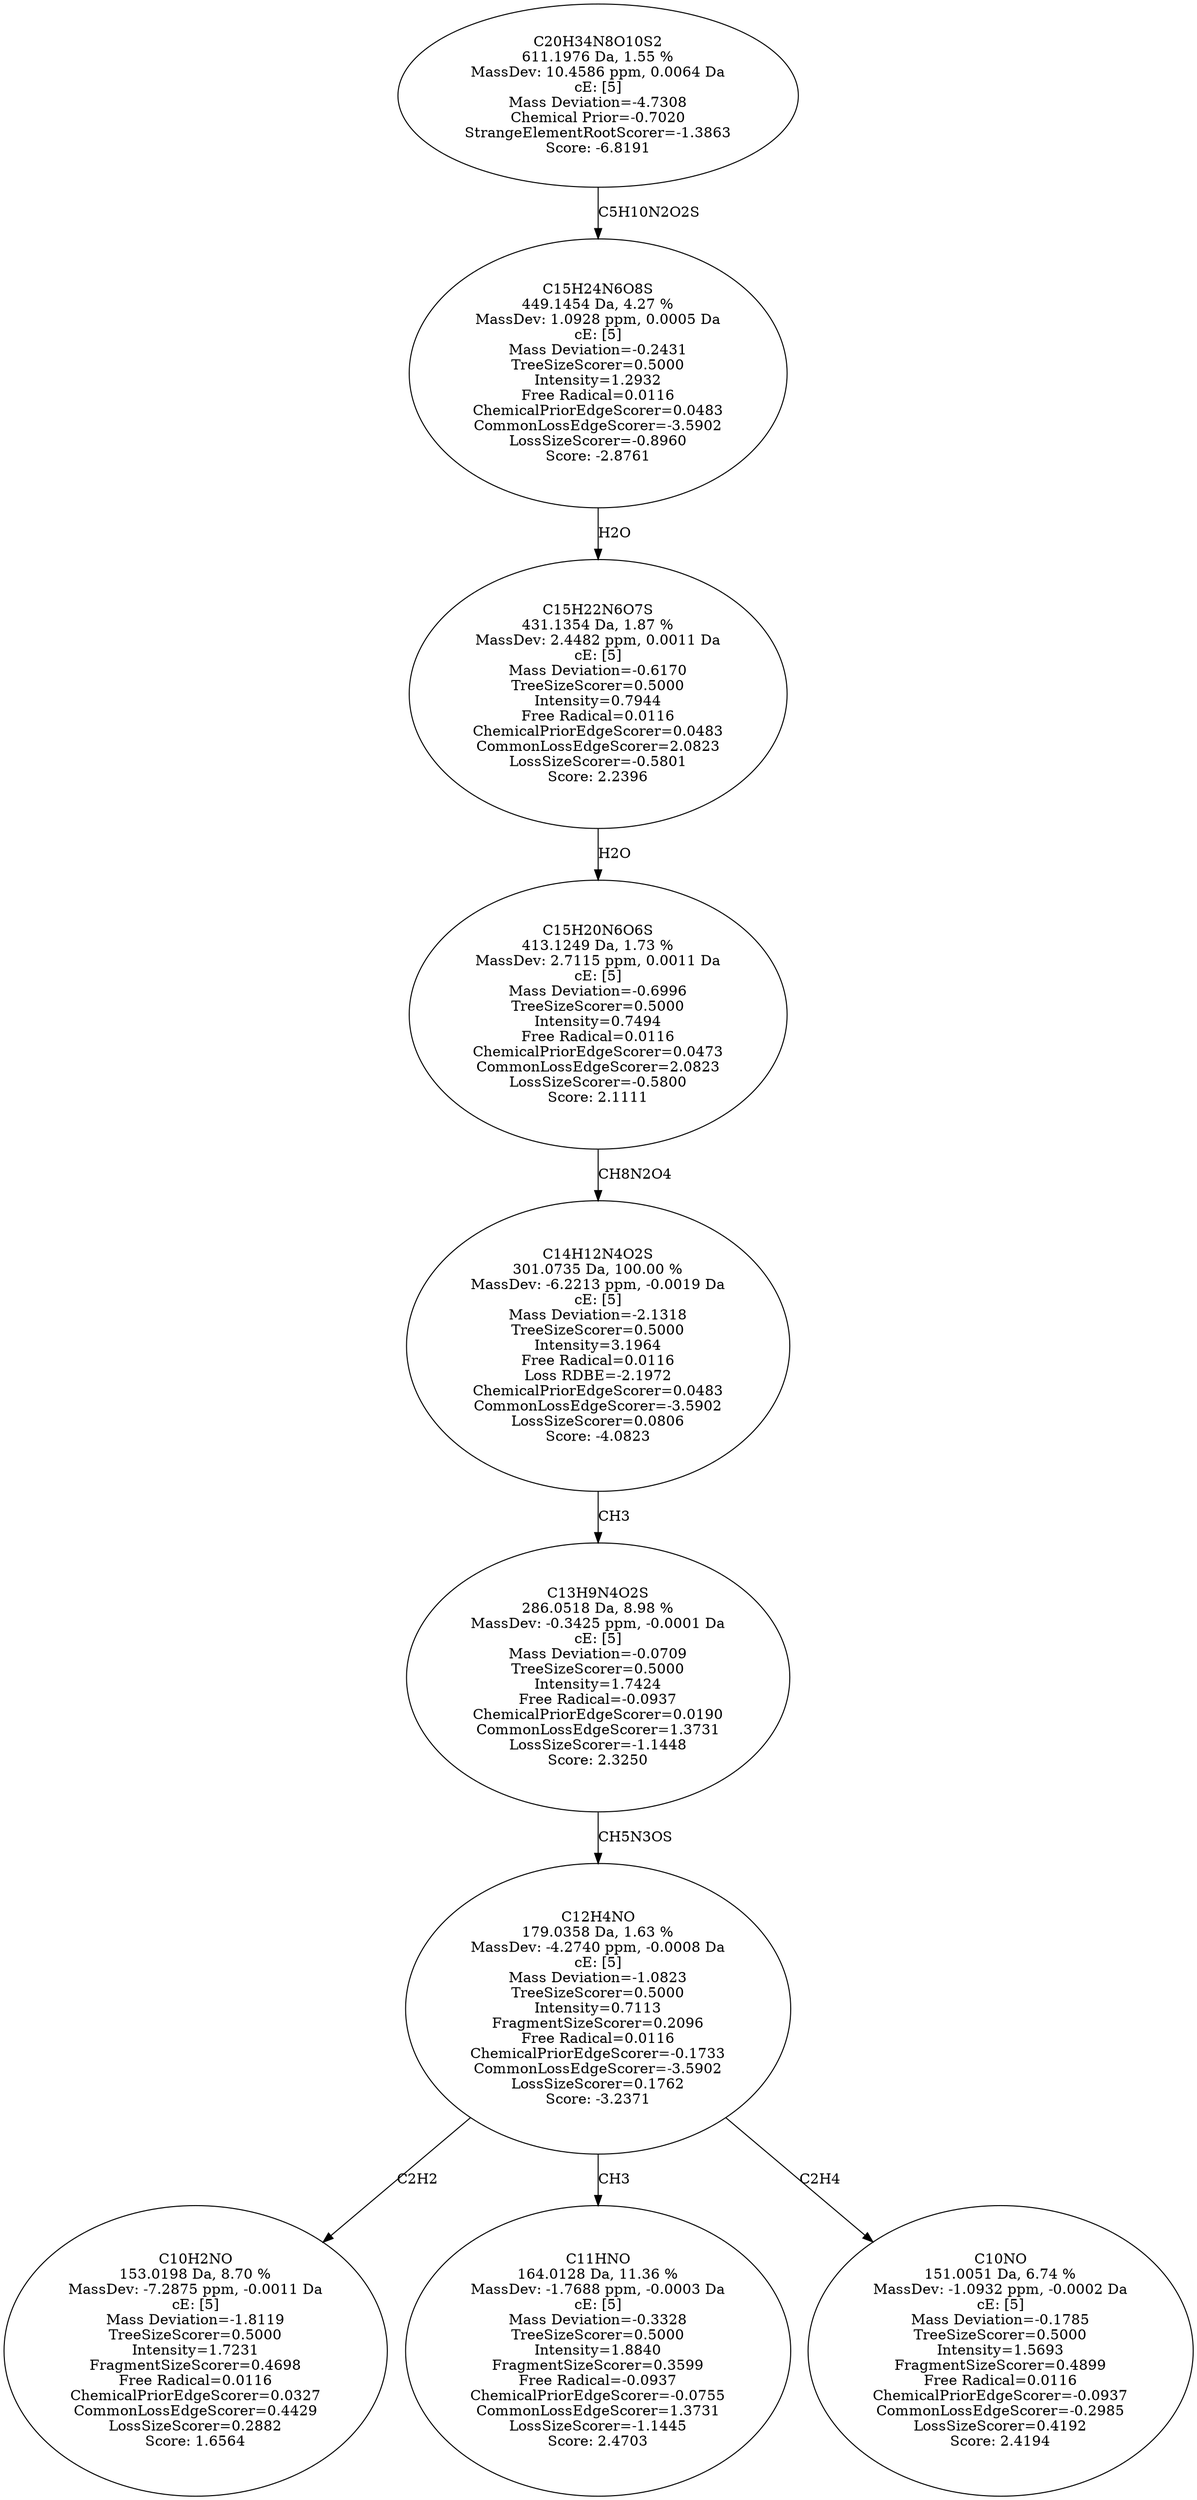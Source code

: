 strict digraph {
v1 [label="C10H2NO\n153.0198 Da, 8.70 %\nMassDev: -7.2875 ppm, -0.0011 Da\ncE: [5]\nMass Deviation=-1.8119\nTreeSizeScorer=0.5000\nIntensity=1.7231\nFragmentSizeScorer=0.4698\nFree Radical=0.0116\nChemicalPriorEdgeScorer=0.0327\nCommonLossEdgeScorer=0.4429\nLossSizeScorer=0.2882\nScore: 1.6564"];
v2 [label="C11HNO\n164.0128 Da, 11.36 %\nMassDev: -1.7688 ppm, -0.0003 Da\ncE: [5]\nMass Deviation=-0.3328\nTreeSizeScorer=0.5000\nIntensity=1.8840\nFragmentSizeScorer=0.3599\nFree Radical=-0.0937\nChemicalPriorEdgeScorer=-0.0755\nCommonLossEdgeScorer=1.3731\nLossSizeScorer=-1.1445\nScore: 2.4703"];
v3 [label="C10NO\n151.0051 Da, 6.74 %\nMassDev: -1.0932 ppm, -0.0002 Da\ncE: [5]\nMass Deviation=-0.1785\nTreeSizeScorer=0.5000\nIntensity=1.5693\nFragmentSizeScorer=0.4899\nFree Radical=0.0116\nChemicalPriorEdgeScorer=-0.0937\nCommonLossEdgeScorer=-0.2985\nLossSizeScorer=0.4192\nScore: 2.4194"];
v4 [label="C12H4NO\n179.0358 Da, 1.63 %\nMassDev: -4.2740 ppm, -0.0008 Da\ncE: [5]\nMass Deviation=-1.0823\nTreeSizeScorer=0.5000\nIntensity=0.7113\nFragmentSizeScorer=0.2096\nFree Radical=0.0116\nChemicalPriorEdgeScorer=-0.1733\nCommonLossEdgeScorer=-3.5902\nLossSizeScorer=0.1762\nScore: -3.2371"];
v5 [label="C13H9N4O2S\n286.0518 Da, 8.98 %\nMassDev: -0.3425 ppm, -0.0001 Da\ncE: [5]\nMass Deviation=-0.0709\nTreeSizeScorer=0.5000\nIntensity=1.7424\nFree Radical=-0.0937\nChemicalPriorEdgeScorer=0.0190\nCommonLossEdgeScorer=1.3731\nLossSizeScorer=-1.1448\nScore: 2.3250"];
v6 [label="C14H12N4O2S\n301.0735 Da, 100.00 %\nMassDev: -6.2213 ppm, -0.0019 Da\ncE: [5]\nMass Deviation=-2.1318\nTreeSizeScorer=0.5000\nIntensity=3.1964\nFree Radical=0.0116\nLoss RDBE=-2.1972\nChemicalPriorEdgeScorer=0.0483\nCommonLossEdgeScorer=-3.5902\nLossSizeScorer=0.0806\nScore: -4.0823"];
v7 [label="C15H20N6O6S\n413.1249 Da, 1.73 %\nMassDev: 2.7115 ppm, 0.0011 Da\ncE: [5]\nMass Deviation=-0.6996\nTreeSizeScorer=0.5000\nIntensity=0.7494\nFree Radical=0.0116\nChemicalPriorEdgeScorer=0.0473\nCommonLossEdgeScorer=2.0823\nLossSizeScorer=-0.5800\nScore: 2.1111"];
v8 [label="C15H22N6O7S\n431.1354 Da, 1.87 %\nMassDev: 2.4482 ppm, 0.0011 Da\ncE: [5]\nMass Deviation=-0.6170\nTreeSizeScorer=0.5000\nIntensity=0.7944\nFree Radical=0.0116\nChemicalPriorEdgeScorer=0.0483\nCommonLossEdgeScorer=2.0823\nLossSizeScorer=-0.5801\nScore: 2.2396"];
v9 [label="C15H24N6O8S\n449.1454 Da, 4.27 %\nMassDev: 1.0928 ppm, 0.0005 Da\ncE: [5]\nMass Deviation=-0.2431\nTreeSizeScorer=0.5000\nIntensity=1.2932\nFree Radical=0.0116\nChemicalPriorEdgeScorer=0.0483\nCommonLossEdgeScorer=-3.5902\nLossSizeScorer=-0.8960\nScore: -2.8761"];
v10 [label="C20H34N8O10S2\n611.1976 Da, 1.55 %\nMassDev: 10.4586 ppm, 0.0064 Da\ncE: [5]\nMass Deviation=-4.7308\nChemical Prior=-0.7020\nStrangeElementRootScorer=-1.3863\nScore: -6.8191"];
v4 -> v1 [label="C2H2"];
v4 -> v2 [label="CH3"];
v4 -> v3 [label="C2H4"];
v5 -> v4 [label="CH5N3OS"];
v6 -> v5 [label="CH3"];
v7 -> v6 [label="CH8N2O4"];
v8 -> v7 [label="H2O"];
v9 -> v8 [label="H2O"];
v10 -> v9 [label="C5H10N2O2S"];
}